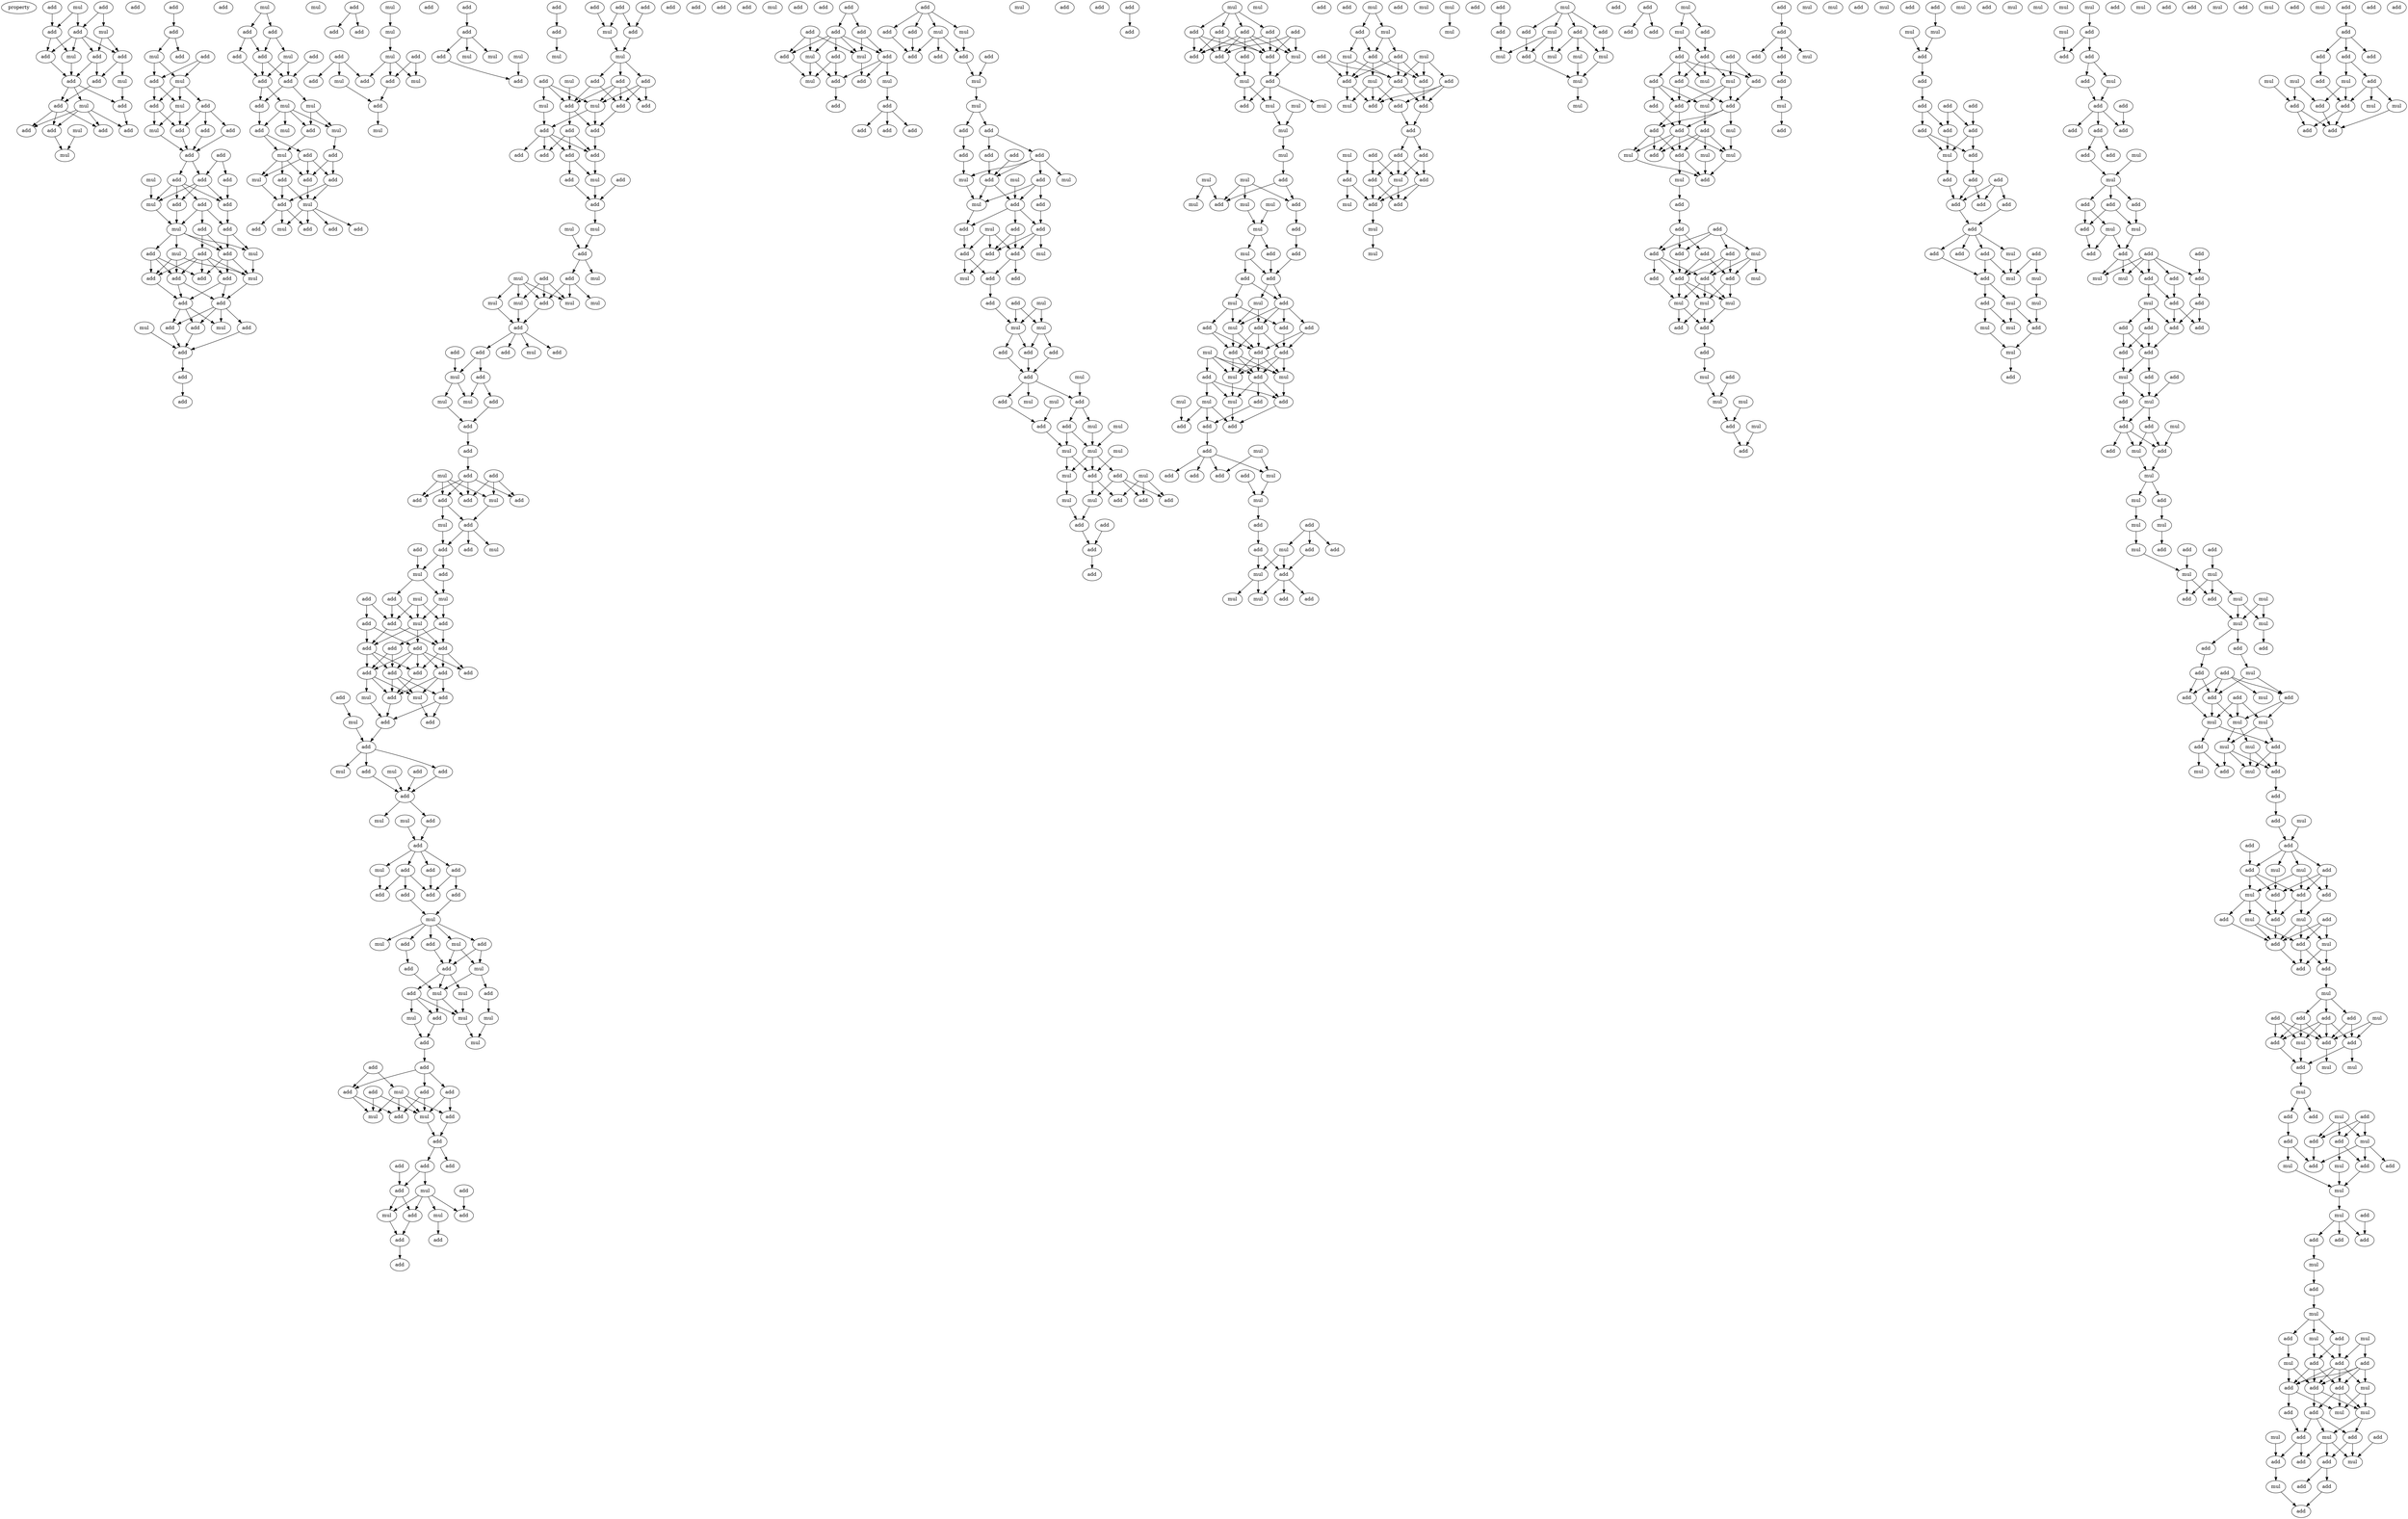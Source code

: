 digraph {
    node [fontcolor=black]
    property [mul=2,lf=1.2]
    0 [ label = mul ];
    1 [ label = add ];
    2 [ label = add ];
    3 [ label = add ];
    4 [ label = add ];
    5 [ label = add ];
    6 [ label = mul ];
    7 [ label = add ];
    8 [ label = add ];
    9 [ label = mul ];
    10 [ label = add ];
    11 [ label = mul ];
    12 [ label = add ];
    13 [ label = add ];
    14 [ label = add ];
    15 [ label = mul ];
    16 [ label = add ];
    17 [ label = add ];
    18 [ label = mul ];
    19 [ label = add ];
    20 [ label = add ];
    21 [ label = add ];
    22 [ label = mul ];
    23 [ label = add ];
    24 [ label = add ];
    25 [ label = add ];
    26 [ label = mul ];
    27 [ label = add ];
    28 [ label = add ];
    29 [ label = mul ];
    30 [ label = mul ];
    31 [ label = add ];
    32 [ label = add ];
    33 [ label = add ];
    34 [ label = mul ];
    35 [ label = add ];
    36 [ label = add ];
    37 [ label = add ];
    38 [ label = add ];
    39 [ label = add ];
    40 [ label = mul ];
    41 [ label = add ];
    42 [ label = add ];
    43 [ label = add ];
    44 [ label = add ];
    45 [ label = mul ];
    46 [ label = add ];
    47 [ label = add ];
    48 [ label = add ];
    49 [ label = add ];
    50 [ label = mul ];
    51 [ label = add ];
    52 [ label = add ];
    53 [ label = mul ];
    54 [ label = add ];
    55 [ label = mul ];
    56 [ label = add ];
    57 [ label = add ];
    58 [ label = add ];
    59 [ label = mul ];
    60 [ label = add ];
    61 [ label = add ];
    62 [ label = add ];
    63 [ label = mul ];
    64 [ label = add ];
    65 [ label = add ];
    66 [ label = add ];
    67 [ label = mul ];
    68 [ label = add ];
    69 [ label = mul ];
    70 [ label = add ];
    71 [ label = add ];
    72 [ label = add ];
    73 [ label = add ];
    74 [ label = add ];
    75 [ label = add ];
    76 [ label = mul ];
    77 [ label = add ];
    78 [ label = add ];
    79 [ label = add ];
    80 [ label = mul ];
    81 [ label = add ];
    82 [ label = mul ];
    83 [ label = add ];
    84 [ label = add ];
    85 [ label = mul ];
    86 [ label = mul ];
    87 [ label = add ];
    88 [ label = add ];
    89 [ label = mul ];
    90 [ label = add ];
    91 [ label = add ];
    92 [ label = mul ];
    93 [ label = add ];
    94 [ label = add ];
    95 [ label = mul ];
    96 [ label = add ];
    97 [ label = add ];
    98 [ label = add ];
    99 [ label = add ];
    100 [ label = mul ];
    101 [ label = mul ];
    102 [ label = add ];
    103 [ label = add ];
    104 [ label = mul ];
    105 [ label = add ];
    106 [ label = mul ];
    107 [ label = mul ];
    108 [ label = add ];
    109 [ label = add ];
    110 [ label = add ];
    111 [ label = add ];
    112 [ label = mul ];
    113 [ label = add ];
    114 [ label = mul ];
    115 [ label = add ];
    116 [ label = mul ];
    117 [ label = add ];
    118 [ label = add ];
    119 [ label = add ];
    120 [ label = add ];
    121 [ label = mul ];
    122 [ label = mul ];
    123 [ label = mul ];
    124 [ label = add ];
    125 [ label = add ];
    126 [ label = add ];
    127 [ label = add ];
    128 [ label = add ];
    129 [ label = add ];
    130 [ label = mul ];
    131 [ label = mul ];
    132 [ label = add ];
    133 [ label = mul ];
    134 [ label = mul ];
    135 [ label = add ];
    136 [ label = add ];
    137 [ label = add ];
    138 [ label = add ];
    139 [ label = mul ];
    140 [ label = add ];
    141 [ label = mul ];
    142 [ label = add ];
    143 [ label = add ];
    144 [ label = add ];
    145 [ label = add ];
    146 [ label = add ];
    147 [ label = add ];
    148 [ label = add ];
    149 [ label = add ];
    150 [ label = add ];
    151 [ label = mul ];
    152 [ label = add ];
    153 [ label = add ];
    154 [ label = add ];
    155 [ label = mul ];
    156 [ label = mul ];
    157 [ label = add ];
    158 [ label = add ];
    159 [ label = add ];
    160 [ label = mul ];
    161 [ label = add ];
    162 [ label = mul ];
    163 [ label = add ];
    164 [ label = mul ];
    165 [ label = mul ];
    166 [ label = mul ];
    167 [ label = mul ];
    168 [ label = add ];
    169 [ label = add ];
    170 [ label = mul ];
    171 [ label = add ];
    172 [ label = add ];
    173 [ label = add ];
    174 [ label = mul ];
    175 [ label = add ];
    176 [ label = mul ];
    177 [ label = add ];
    178 [ label = add ];
    179 [ label = mul ];
    180 [ label = add ];
    181 [ label = add ];
    182 [ label = add ];
    183 [ label = add ];
    184 [ label = mul ];
    185 [ label = add ];
    186 [ label = add ];
    187 [ label = add ];
    188 [ label = add ];
    189 [ label = add ];
    190 [ label = mul ];
    191 [ label = mul ];
    192 [ label = add ];
    193 [ label = add ];
    194 [ label = add ];
    195 [ label = mul ];
    196 [ label = add ];
    197 [ label = mul ];
    198 [ label = add ];
    199 [ label = add ];
    200 [ label = mul ];
    201 [ label = mul ];
    202 [ label = add ];
    203 [ label = add ];
    204 [ label = add ];
    205 [ label = add ];
    206 [ label = mul ];
    207 [ label = add ];
    208 [ label = add ];
    209 [ label = add ];
    210 [ label = add ];
    211 [ label = add ];
    212 [ label = add ];
    213 [ label = add ];
    214 [ label = add ];
    215 [ label = add ];
    216 [ label = add ];
    217 [ label = mul ];
    218 [ label = add ];
    219 [ label = mul ];
    220 [ label = add ];
    221 [ label = add ];
    222 [ label = mul ];
    223 [ label = add ];
    224 [ label = add ];
    225 [ label = mul ];
    226 [ label = add ];
    227 [ label = add ];
    228 [ label = mul ];
    229 [ label = add ];
    230 [ label = add ];
    231 [ label = mul ];
    232 [ label = mul ];
    233 [ label = add ];
    234 [ label = add ];
    235 [ label = add ];
    236 [ label = mul ];
    237 [ label = add ];
    238 [ label = add ];
    239 [ label = add ];
    240 [ label = add ];
    241 [ label = add ];
    242 [ label = add ];
    243 [ label = add ];
    244 [ label = mul ];
    245 [ label = mul ];
    246 [ label = add ];
    247 [ label = add ];
    248 [ label = add ];
    249 [ label = mul ];
    250 [ label = mul ];
    251 [ label = add ];
    252 [ label = add ];
    253 [ label = add ];
    254 [ label = mul ];
    255 [ label = add ];
    256 [ label = mul ];
    257 [ label = mul ];
    258 [ label = add ];
    259 [ label = mul ];
    260 [ label = mul ];
    261 [ label = add ];
    262 [ label = mul ];
    263 [ label = add ];
    264 [ label = add ];
    265 [ label = mul ];
    266 [ label = add ];
    267 [ label = add ];
    268 [ label = add ];
    269 [ label = add ];
    270 [ label = add ];
    271 [ label = mul ];
    272 [ label = add ];
    273 [ label = mul ];
    274 [ label = add ];
    275 [ label = mul ];
    276 [ label = add ];
    277 [ label = add ];
    278 [ label = add ];
    279 [ label = add ];
    280 [ label = add ];
    281 [ label = mul ];
    282 [ label = add ];
    283 [ label = mul ];
    284 [ label = add ];
    285 [ label = add ];
    286 [ label = mul ];
    287 [ label = add ];
    288 [ label = add ];
    289 [ label = add ];
    290 [ label = add ];
    291 [ label = add ];
    292 [ label = add ];
    293 [ label = add ];
    294 [ label = add ];
    295 [ label = add ];
    296 [ label = mul ];
    297 [ label = add ];
    298 [ label = mul ];
    299 [ label = add ];
    300 [ label = mul ];
    301 [ label = mul ];
    302 [ label = add ];
    303 [ label = add ];
    304 [ label = add ];
    305 [ label = add ];
    306 [ label = add ];
    307 [ label = add ];
    308 [ label = add ];
    309 [ label = add ];
    310 [ label = add ];
    311 [ label = mul ];
    312 [ label = mul ];
    313 [ label = mul ];
    314 [ label = add ];
    315 [ label = add ];
    316 [ label = add ];
    317 [ label = add ];
    318 [ label = add ];
    319 [ label = mul ];
    320 [ label = mul ];
    321 [ label = add ];
    322 [ label = add ];
    323 [ label = add ];
    324 [ label = add ];
    325 [ label = add ];
    326 [ label = add ];
    327 [ label = add ];
    328 [ label = add ];
    329 [ label = mul ];
    330 [ label = mul ];
    331 [ label = mul ];
    332 [ label = add ];
    333 [ label = add ];
    334 [ label = add ];
    335 [ label = mul ];
    336 [ label = add ];
    337 [ label = mul ];
    338 [ label = add ];
    339 [ label = add ];
    340 [ label = mul ];
    341 [ label = add ];
    342 [ label = add ];
    343 [ label = add ];
    344 [ label = add ];
    345 [ label = add ];
    346 [ label = mul ];
    347 [ label = add ];
    348 [ label = add ];
    349 [ label = mul ];
    350 [ label = mul ];
    351 [ label = mul ];
    352 [ label = add ];
    353 [ label = add ];
    354 [ label = add ];
    355 [ label = mul ];
    356 [ label = add ];
    357 [ label = add ];
    358 [ label = add ];
    359 [ label = mul ];
    360 [ label = mul ];
    361 [ label = add ];
    362 [ label = add ];
    363 [ label = mul ];
    364 [ label = mul ];
    365 [ label = mul ];
    366 [ label = mul ];
    367 [ label = mul ];
    368 [ label = add ];
    369 [ label = mul ];
    370 [ label = mul ];
    371 [ label = add ];
    372 [ label = mul ];
    373 [ label = add ];
    374 [ label = add ];
    375 [ label = add ];
    376 [ label = mul ];
    377 [ label = add ];
    378 [ label = add ];
    379 [ label = add ];
    380 [ label = add ];
    381 [ label = add ];
    382 [ label = add ];
    383 [ label = add ];
    384 [ label = mul ];
    385 [ label = add ];
    386 [ label = add ];
    387 [ label = add ];
    388 [ label = add ];
    389 [ label = add ];
    390 [ label = add ];
    391 [ label = add ];
    392 [ label = mul ];
    393 [ label = add ];
    394 [ label = add ];
    395 [ label = mul ];
    396 [ label = add ];
    397 [ label = mul ];
    398 [ label = add ];
    399 [ label = mul ];
    400 [ label = mul ];
    401 [ label = mul ];
    402 [ label = mul ];
    403 [ label = mul ];
    404 [ label = mul ];
    405 [ label = mul ];
    406 [ label = add ];
    407 [ label = mul ];
    408 [ label = add ];
    409 [ label = mul ];
    410 [ label = mul ];
    411 [ label = add ];
    412 [ label = mul ];
    413 [ label = add ];
    414 [ label = mul ];
    415 [ label = add ];
    416 [ label = add ];
    417 [ label = add ];
    418 [ label = add ];
    419 [ label = mul ];
    420 [ label = mul ];
    421 [ label = add ];
    422 [ label = add ];
    423 [ label = add ];
    424 [ label = add ];
    425 [ label = add ];
    426 [ label = mul ];
    427 [ label = add ];
    428 [ label = add ];
    429 [ label = mul ];
    430 [ label = add ];
    431 [ label = mul ];
    432 [ label = add ];
    433 [ label = mul ];
    434 [ label = add ];
    435 [ label = mul ];
    436 [ label = mul ];
    437 [ label = mul ];
    438 [ label = add ];
    439 [ label = add ];
    440 [ label = add ];
    441 [ label = add ];
    442 [ label = add ];
    443 [ label = add ];
    444 [ label = add ];
    445 [ label = mul ];
    446 [ label = add ];
    447 [ label = add ];
    448 [ label = add ];
    449 [ label = add ];
    450 [ label = mul ];
    451 [ label = mul ];
    452 [ label = add ];
    453 [ label = add ];
    454 [ label = add ];
    455 [ label = add ];
    456 [ label = add ];
    457 [ label = mul ];
    458 [ label = mul ];
    459 [ label = add ];
    460 [ label = add ];
    461 [ label = mul ];
    462 [ label = add ];
    463 [ label = add ];
    464 [ label = mul ];
    465 [ label = mul ];
    466 [ label = mul ];
    467 [ label = add ];
    468 [ label = add ];
    469 [ label = mul ];
    470 [ label = mul ];
    471 [ label = add ];
    472 [ label = add ];
    473 [ label = mul ];
    474 [ label = add ];
    475 [ label = add ];
    476 [ label = add ];
    477 [ label = add ];
    478 [ label = add ];
    479 [ label = add ];
    480 [ label = mul ];
    481 [ label = add ];
    482 [ label = add ];
    483 [ label = add ];
    484 [ label = add ];
    485 [ label = mul ];
    486 [ label = add ];
    487 [ label = add ];
    488 [ label = add ];
    489 [ label = add ];
    490 [ label = add ];
    491 [ label = mul ];
    492 [ label = mul ];
    493 [ label = add ];
    494 [ label = mul ];
    495 [ label = add ];
    496 [ label = mul ];
    497 [ label = mul ];
    498 [ label = mul ];
    499 [ label = add ];
    500 [ label = mul ];
    501 [ label = add ];
    502 [ label = mul ];
    503 [ label = add ];
    504 [ label = mul ];
    505 [ label = add ];
    506 [ label = add ];
    507 [ label = add ];
    508 [ label = mul ];
    509 [ label = add ];
    510 [ label = mul ];
    511 [ label = mul ];
    512 [ label = mul ];
    513 [ label = mul ];
    514 [ label = mul ];
    515 [ label = add ];
    516 [ label = add ];
    517 [ label = add ];
    518 [ label = mul ];
    519 [ label = add ];
    520 [ label = mul ];
    521 [ label = add ];
    522 [ label = add ];
    523 [ label = add ];
    524 [ label = add ];
    525 [ label = add ];
    526 [ label = add ];
    527 [ label = mul ];
    528 [ label = mul ];
    529 [ label = add ];
    530 [ label = add ];
    531 [ label = add ];
    532 [ label = add ];
    533 [ label = mul ];
    534 [ label = mul ];
    535 [ label = add ];
    536 [ label = add ];
    537 [ label = add ];
    538 [ label = add ];
    539 [ label = mul ];
    540 [ label = mul ];
    541 [ label = add ];
    542 [ label = mul ];
    543 [ label = add ];
    544 [ label = mul ];
    545 [ label = add ];
    546 [ label = add ];
    547 [ label = add ];
    548 [ label = mul ];
    549 [ label = add ];
    550 [ label = add ];
    551 [ label = add ];
    552 [ label = add ];
    553 [ label = add ];
    554 [ label = mul ];
    555 [ label = add ];
    556 [ label = add ];
    557 [ label = add ];
    558 [ label = mul ];
    559 [ label = mul ];
    560 [ label = mul ];
    561 [ label = add ];
    562 [ label = add ];
    563 [ label = add ];
    564 [ label = add ];
    565 [ label = mul ];
    566 [ label = mul ];
    567 [ label = mul ];
    568 [ label = add ];
    569 [ label = mul ];
    570 [ label = add ];
    571 [ label = add ];
    572 [ label = add ];
    573 [ label = add ];
    574 [ label = add ];
    575 [ label = mul ];
    576 [ label = mul ];
    577 [ label = add ];
    578 [ label = mul ];
    579 [ label = add ];
    580 [ label = mul ];
    581 [ label = add ];
    582 [ label = mul ];
    583 [ label = add ];
    584 [ label = add ];
    585 [ label = mul ];
    586 [ label = mul ];
    587 [ label = mul ];
    588 [ label = add ];
    589 [ label = add ];
    590 [ label = add ];
    591 [ label = add ];
    592 [ label = add ];
    593 [ label = add ];
    594 [ label = add ];
    595 [ label = add ];
    596 [ label = add ];
    597 [ label = mul ];
    598 [ label = mul ];
    599 [ label = add ];
    600 [ label = add ];
    601 [ label = add ];
    602 [ label = add ];
    603 [ label = mul ];
    604 [ label = add ];
    605 [ label = add ];
    606 [ label = add ];
    607 [ label = add ];
    608 [ label = add ];
    609 [ label = add ];
    610 [ label = add ];
    611 [ label = add ];
    612 [ label = mul ];
    613 [ label = mul ];
    614 [ label = mul ];
    615 [ label = add ];
    616 [ label = mul ];
    617 [ label = mul ];
    618 [ label = add ];
    619 [ label = mul ];
    620 [ label = mul ];
    621 [ label = add ];
    622 [ label = mul ];
    623 [ label = mul ];
    624 [ label = mul ];
    625 [ label = add ];
    626 [ label = mul ];
    627 [ label = add ];
    628 [ label = add ];
    629 [ label = add ];
    630 [ label = add ];
    631 [ label = add ];
    632 [ label = mul ];
    633 [ label = add ];
    634 [ label = add ];
    635 [ label = add ];
    636 [ label = add ];
    637 [ label = add ];
    638 [ label = mul ];
    639 [ label = add ];
    640 [ label = add ];
    641 [ label = mul ];
    642 [ label = add ];
    643 [ label = add ];
    644 [ label = add ];
    645 [ label = mul ];
    646 [ label = mul ];
    647 [ label = add ];
    648 [ label = add ];
    649 [ label = add ];
    650 [ label = add ];
    651 [ label = add ];
    652 [ label = add ];
    653 [ label = mul ];
    654 [ label = add ];
    655 [ label = add ];
    656 [ label = mul ];
    657 [ label = add ];
    658 [ label = add ];
    659 [ label = mul ];
    660 [ label = add ];
    661 [ label = add ];
    662 [ label = add ];
    663 [ label = add ];
    664 [ label = add ];
    665 [ label = add ];
    666 [ label = add ];
    667 [ label = add ];
    668 [ label = mul ];
    669 [ label = add ];
    670 [ label = mul ];
    671 [ label = mul ];
    672 [ label = add ];
    673 [ label = add ];
    674 [ label = add ];
    675 [ label = mul ];
    676 [ label = add ];
    677 [ label = mul ];
    678 [ label = mul ];
    679 [ label = add ];
    680 [ label = add ];
    681 [ label = mul ];
    682 [ label = mul ];
    683 [ label = add ];
    684 [ label = add ];
    685 [ label = mul ];
    686 [ label = mul ];
    687 [ label = add ];
    688 [ label = add ];
    689 [ label = mul ];
    690 [ label = add ];
    691 [ label = mul ];
    692 [ label = mul ];
    693 [ label = mul ];
    694 [ label = add ];
    695 [ label = mul ];
    696 [ label = add ];
    697 [ label = mul ];
    698 [ label = mul ];
    699 [ label = add ];
    700 [ label = add ];
    701 [ label = add ];
    702 [ label = add ];
    703 [ label = add ];
    704 [ label = mul ];
    705 [ label = add ];
    706 [ label = add ];
    707 [ label = add ];
    708 [ label = add ];
    709 [ label = mul ];
    710 [ label = mul ];
    711 [ label = mul ];
    712 [ label = mul ];
    713 [ label = add ];
    714 [ label = mul ];
    715 [ label = add ];
    716 [ label = mul ];
    717 [ label = add ];
    718 [ label = add ];
    719 [ label = mul ];
    720 [ label = mul ];
    721 [ label = add ];
    722 [ label = mul ];
    723 [ label = add ];
    724 [ label = add ];
    725 [ label = add ];
    726 [ label = mul ];
    727 [ label = add ];
    728 [ label = mul ];
    729 [ label = add ];
    730 [ label = add ];
    731 [ label = add ];
    732 [ label = mul ];
    733 [ label = add ];
    734 [ label = mul ];
    735 [ label = add ];
    736 [ label = add ];
    737 [ label = mul ];
    738 [ label = add ];
    739 [ label = add ];
    740 [ label = mul ];
    741 [ label = add ];
    742 [ label = add ];
    743 [ label = add ];
    744 [ label = mul ];
    745 [ label = mul ];
    746 [ label = add ];
    747 [ label = add ];
    748 [ label = add ];
    749 [ label = add ];
    750 [ label = mul ];
    751 [ label = add ];
    752 [ label = add ];
    753 [ label = add ];
    754 [ label = mul ];
    755 [ label = mul ];
    756 [ label = add ];
    757 [ label = mul ];
    758 [ label = add ];
    759 [ label = add ];
    760 [ label = add ];
    761 [ label = mul ];
    762 [ label = add ];
    763 [ label = add ];
    764 [ label = add ];
    765 [ label = mul ];
    766 [ label = mul ];
    767 [ label = add ];
    768 [ label = add ];
    769 [ label = add ];
    770 [ label = mul ];
    771 [ label = mul ];
    772 [ label = add ];
    773 [ label = mul ];
    774 [ label = add ];
    775 [ label = add ];
    776 [ label = add ];
    777 [ label = mul ];
    778 [ label = mul ];
    779 [ label = add ];
    780 [ label = add ];
    781 [ label = mul ];
    782 [ label = mul ];
    783 [ label = add ];
    784 [ label = add ];
    785 [ label = mul ];
    786 [ label = mul ];
    787 [ label = add ];
    788 [ label = add ];
    789 [ label = add ];
    790 [ label = add ];
    791 [ label = add ];
    792 [ label = add ];
    793 [ label = mul ];
    794 [ label = add ];
    795 [ label = add ];
    796 [ label = mul ];
    797 [ label = mul ];
    798 [ label = add ];
    799 [ label = mul ];
    800 [ label = add ];
    801 [ label = add ];
    802 [ label = mul ];
    803 [ label = mul ];
    804 [ label = add ];
    805 [ label = add ];
    806 [ label = add ];
    807 [ label = add ];
    808 [ label = add ];
    809 [ label = mul ];
    810 [ label = add ];
    811 [ label = mul ];
    812 [ label = add ];
    813 [ label = add ];
    814 [ label = add ];
    815 [ label = add ];
    816 [ label = add ];
    817 [ label = add ];
    818 [ label = mul ];
    819 [ label = mul ];
    820 [ label = add ];
    821 [ label = mul ];
    822 [ label = add ];
    823 [ label = add ];
    824 [ label = mul ];
    825 [ label = add ];
    826 [ label = mul ];
    827 [ label = add ];
    828 [ label = add ];
    829 [ label = add ];
    830 [ label = add ];
    0 -> 4 [ name = 0 ];
    0 -> 5 [ name = 1 ];
    1 -> 5 [ name = 2 ];
    1 -> 6 [ name = 3 ];
    3 -> 4 [ name = 4 ];
    4 -> 7 [ name = 5 ];
    4 -> 9 [ name = 6 ];
    5 -> 7 [ name = 7 ];
    5 -> 8 [ name = 8 ];
    5 -> 9 [ name = 9 ];
    5 -> 10 [ name = 10 ];
    6 -> 8 [ name = 11 ];
    6 -> 10 [ name = 12 ];
    7 -> 12 [ name = 13 ];
    8 -> 11 [ name = 14 ];
    8 -> 13 [ name = 15 ];
    9 -> 12 [ name = 16 ];
    10 -> 12 [ name = 17 ];
    10 -> 13 [ name = 18 ];
    11 -> 16 [ name = 19 ];
    12 -> 14 [ name = 20 ];
    12 -> 15 [ name = 21 ];
    12 -> 16 [ name = 22 ];
    13 -> 14 [ name = 23 ];
    14 -> 19 [ name = 24 ];
    14 -> 20 [ name = 25 ];
    14 -> 21 [ name = 26 ];
    15 -> 17 [ name = 27 ];
    15 -> 19 [ name = 28 ];
    15 -> 20 [ name = 29 ];
    15 -> 21 [ name = 30 ];
    16 -> 17 [ name = 31 ];
    18 -> 22 [ name = 32 ];
    20 -> 22 [ name = 33 ];
    23 -> 24 [ name = 34 ];
    24 -> 25 [ name = 35 ];
    24 -> 26 [ name = 36 ];
    26 -> 28 [ name = 37 ];
    26 -> 29 [ name = 38 ];
    27 -> 28 [ name = 39 ];
    27 -> 29 [ name = 40 ];
    28 -> 30 [ name = 41 ];
    28 -> 31 [ name = 42 ];
    29 -> 30 [ name = 43 ];
    29 -> 31 [ name = 44 ];
    29 -> 33 [ name = 45 ];
    30 -> 34 [ name = 46 ];
    30 -> 37 [ name = 47 ];
    31 -> 34 [ name = 48 ];
    31 -> 37 [ name = 49 ];
    33 -> 35 [ name = 50 ];
    33 -> 36 [ name = 51 ];
    33 -> 37 [ name = 52 ];
    34 -> 38 [ name = 53 ];
    35 -> 38 [ name = 54 ];
    36 -> 38 [ name = 55 ];
    37 -> 38 [ name = 56 ];
    38 -> 42 [ name = 57 ];
    38 -> 43 [ name = 58 ];
    39 -> 41 [ name = 59 ];
    39 -> 43 [ name = 60 ];
    40 -> 45 [ name = 61 ];
    41 -> 47 [ name = 62 ];
    42 -> 44 [ name = 63 ];
    42 -> 45 [ name = 64 ];
    42 -> 46 [ name = 65 ];
    42 -> 47 [ name = 66 ];
    43 -> 45 [ name = 67 ];
    43 -> 46 [ name = 68 ];
    43 -> 47 [ name = 69 ];
    44 -> 48 [ name = 70 ];
    44 -> 49 [ name = 71 ];
    44 -> 50 [ name = 72 ];
    45 -> 50 [ name = 73 ];
    46 -> 50 [ name = 74 ];
    47 -> 49 [ name = 75 ];
    48 -> 52 [ name = 76 ];
    48 -> 54 [ name = 77 ];
    49 -> 54 [ name = 78 ];
    49 -> 55 [ name = 79 ];
    50 -> 51 [ name = 80 ];
    50 -> 53 [ name = 81 ];
    50 -> 54 [ name = 82 ];
    50 -> 55 [ name = 83 ];
    51 -> 56 [ name = 84 ];
    51 -> 57 [ name = 85 ];
    51 -> 60 [ name = 86 ];
    52 -> 56 [ name = 87 ];
    52 -> 57 [ name = 88 ];
    52 -> 58 [ name = 89 ];
    52 -> 59 [ name = 90 ];
    52 -> 60 [ name = 91 ];
    53 -> 56 [ name = 92 ];
    53 -> 57 [ name = 93 ];
    53 -> 59 [ name = 94 ];
    54 -> 58 [ name = 95 ];
    54 -> 59 [ name = 96 ];
    54 -> 60 [ name = 97 ];
    55 -> 59 [ name = 98 ];
    56 -> 62 [ name = 99 ];
    57 -> 61 [ name = 100 ];
    57 -> 62 [ name = 101 ];
    58 -> 61 [ name = 102 ];
    58 -> 62 [ name = 103 ];
    59 -> 61 [ name = 104 ];
    61 -> 64 [ name = 105 ];
    61 -> 65 [ name = 106 ];
    61 -> 66 [ name = 107 ];
    61 -> 67 [ name = 108 ];
    62 -> 64 [ name = 109 ];
    62 -> 66 [ name = 110 ];
    62 -> 67 [ name = 111 ];
    63 -> 68 [ name = 112 ];
    64 -> 68 [ name = 113 ];
    65 -> 68 [ name = 114 ];
    66 -> 68 [ name = 115 ];
    68 -> 70 [ name = 116 ];
    69 -> 71 [ name = 117 ];
    69 -> 73 [ name = 118 ];
    70 -> 72 [ name = 119 ];
    71 -> 74 [ name = 120 ];
    71 -> 75 [ name = 121 ];
    73 -> 74 [ name = 122 ];
    73 -> 76 [ name = 123 ];
    74 -> 78 [ name = 124 ];
    74 -> 79 [ name = 125 ];
    75 -> 78 [ name = 126 ];
    76 -> 78 [ name = 127 ];
    76 -> 79 [ name = 128 ];
    77 -> 79 [ name = 129 ];
    78 -> 81 [ name = 130 ];
    78 -> 82 [ name = 131 ];
    79 -> 80 [ name = 132 ];
    79 -> 81 [ name = 133 ];
    80 -> 84 [ name = 134 ];
    80 -> 85 [ name = 135 ];
    81 -> 83 [ name = 136 ];
    82 -> 83 [ name = 137 ];
    82 -> 84 [ name = 138 ];
    82 -> 85 [ name = 139 ];
    82 -> 86 [ name = 140 ];
    83 -> 87 [ name = 141 ];
    83 -> 89 [ name = 142 ];
    84 -> 89 [ name = 143 ];
    85 -> 88 [ name = 144 ];
    87 -> 91 [ name = 145 ];
    87 -> 92 [ name = 146 ];
    87 -> 93 [ name = 147 ];
    88 -> 91 [ name = 148 ];
    88 -> 93 [ name = 149 ];
    89 -> 90 [ name = 150 ];
    89 -> 91 [ name = 151 ];
    89 -> 92 [ name = 152 ];
    90 -> 94 [ name = 153 ];
    90 -> 95 [ name = 154 ];
    91 -> 95 [ name = 155 ];
    92 -> 94 [ name = 156 ];
    93 -> 94 [ name = 157 ];
    93 -> 95 [ name = 158 ];
    94 -> 98 [ name = 159 ];
    94 -> 99 [ name = 160 ];
    94 -> 100 [ name = 161 ];
    95 -> 96 [ name = 162 ];
    95 -> 97 [ name = 163 ];
    95 -> 99 [ name = 164 ];
    95 -> 100 [ name = 165 ];
    102 -> 103 [ name = 166 ];
    102 -> 105 [ name = 167 ];
    104 -> 106 [ name = 168 ];
    106 -> 107 [ name = 169 ];
    107 -> 110 [ name = 170 ];
    107 -> 111 [ name = 171 ];
    107 -> 114 [ name = 172 ];
    108 -> 111 [ name = 173 ];
    108 -> 112 [ name = 174 ];
    108 -> 113 [ name = 175 ];
    109 -> 110 [ name = 176 ];
    109 -> 114 [ name = 177 ];
    110 -> 115 [ name = 178 ];
    112 -> 115 [ name = 179 ];
    115 -> 116 [ name = 180 ];
    118 -> 119 [ name = 181 ];
    119 -> 120 [ name = 182 ];
    119 -> 122 [ name = 183 ];
    119 -> 123 [ name = 184 ];
    120 -> 124 [ name = 185 ];
    121 -> 124 [ name = 186 ];
    125 -> 128 [ name = 187 ];
    126 -> 131 [ name = 188 ];
    126 -> 132 [ name = 189 ];
    127 -> 132 [ name = 190 ];
    128 -> 130 [ name = 191 ];
    129 -> 131 [ name = 192 ];
    131 -> 133 [ name = 193 ];
    132 -> 133 [ name = 194 ];
    133 -> 135 [ name = 195 ];
    133 -> 136 [ name = 196 ];
    133 -> 138 [ name = 197 ];
    134 -> 143 [ name = 198 ];
    135 -> 140 [ name = 199 ];
    135 -> 143 [ name = 200 ];
    136 -> 139 [ name = 201 ];
    136 -> 140 [ name = 202 ];
    136 -> 142 [ name = 203 ];
    137 -> 139 [ name = 204 ];
    137 -> 141 [ name = 205 ];
    137 -> 143 [ name = 206 ];
    138 -> 139 [ name = 207 ];
    138 -> 140 [ name = 208 ];
    138 -> 142 [ name = 209 ];
    138 -> 143 [ name = 210 ];
    139 -> 145 [ name = 211 ];
    139 -> 146 [ name = 212 ];
    140 -> 145 [ name = 213 ];
    141 -> 146 [ name = 214 ];
    143 -> 144 [ name = 215 ];
    143 -> 145 [ name = 216 ];
    144 -> 147 [ name = 217 ];
    144 -> 148 [ name = 218 ];
    144 -> 150 [ name = 219 ];
    145 -> 150 [ name = 220 ];
    146 -> 147 [ name = 221 ];
    146 -> 148 [ name = 222 ];
    146 -> 149 [ name = 223 ];
    146 -> 150 [ name = 224 ];
    148 -> 151 [ name = 225 ];
    148 -> 152 [ name = 226 ];
    150 -> 151 [ name = 227 ];
    151 -> 154 [ name = 228 ];
    152 -> 154 [ name = 229 ];
    153 -> 154 [ name = 230 ];
    154 -> 156 [ name = 231 ];
    155 -> 158 [ name = 232 ];
    156 -> 158 [ name = 233 ];
    158 -> 161 [ name = 234 ];
    158 -> 162 [ name = 235 ];
    159 -> 163 [ name = 236 ];
    159 -> 164 [ name = 237 ];
    159 -> 167 [ name = 238 ];
    160 -> 163 [ name = 239 ];
    160 -> 164 [ name = 240 ];
    160 -> 165 [ name = 241 ];
    160 -> 167 [ name = 242 ];
    161 -> 163 [ name = 243 ];
    161 -> 164 [ name = 244 ];
    161 -> 166 [ name = 245 ];
    163 -> 168 [ name = 246 ];
    165 -> 168 [ name = 247 ];
    167 -> 168 [ name = 248 ];
    168 -> 169 [ name = 249 ];
    168 -> 170 [ name = 250 ];
    168 -> 172 [ name = 251 ];
    168 -> 173 [ name = 252 ];
    171 -> 174 [ name = 253 ];
    173 -> 174 [ name = 254 ];
    173 -> 175 [ name = 255 ];
    174 -> 176 [ name = 256 ];
    174 -> 179 [ name = 257 ];
    175 -> 178 [ name = 258 ];
    175 -> 179 [ name = 259 ];
    176 -> 181 [ name = 260 ];
    178 -> 181 [ name = 261 ];
    181 -> 182 [ name = 262 ];
    182 -> 183 [ name = 263 ];
    183 -> 186 [ name = 264 ];
    183 -> 187 [ name = 265 ];
    183 -> 188 [ name = 266 ];
    183 -> 189 [ name = 267 ];
    184 -> 186 [ name = 268 ];
    184 -> 187 [ name = 269 ];
    184 -> 189 [ name = 270 ];
    184 -> 190 [ name = 271 ];
    185 -> 188 [ name = 272 ];
    185 -> 189 [ name = 273 ];
    185 -> 190 [ name = 274 ];
    186 -> 191 [ name = 275 ];
    186 -> 192 [ name = 276 ];
    190 -> 192 [ name = 277 ];
    191 -> 194 [ name = 278 ];
    192 -> 193 [ name = 279 ];
    192 -> 194 [ name = 280 ];
    192 -> 195 [ name = 281 ];
    194 -> 197 [ name = 282 ];
    194 -> 198 [ name = 283 ];
    196 -> 197 [ name = 284 ];
    197 -> 199 [ name = 285 ];
    197 -> 201 [ name = 286 ];
    198 -> 201 [ name = 287 ];
    199 -> 204 [ name = 288 ];
    199 -> 206 [ name = 289 ];
    200 -> 203 [ name = 290 ];
    200 -> 204 [ name = 291 ];
    200 -> 206 [ name = 292 ];
    201 -> 203 [ name = 293 ];
    201 -> 206 [ name = 294 ];
    202 -> 204 [ name = 295 ];
    202 -> 205 [ name = 296 ];
    203 -> 209 [ name = 297 ];
    203 -> 210 [ name = 298 ];
    204 -> 208 [ name = 299 ];
    204 -> 210 [ name = 300 ];
    205 -> 207 [ name = 301 ];
    205 -> 208 [ name = 302 ];
    206 -> 207 [ name = 303 ];
    206 -> 208 [ name = 304 ];
    206 -> 210 [ name = 305 ];
    207 -> 211 [ name = 306 ];
    207 -> 212 [ name = 307 ];
    207 -> 213 [ name = 308 ];
    207 -> 214 [ name = 309 ];
    207 -> 215 [ name = 310 ];
    208 -> 211 [ name = 311 ];
    208 -> 213 [ name = 312 ];
    208 -> 214 [ name = 313 ];
    209 -> 211 [ name = 314 ];
    209 -> 213 [ name = 315 ];
    210 -> 212 [ name = 316 ];
    210 -> 214 [ name = 317 ];
    210 -> 215 [ name = 318 ];
    211 -> 217 [ name = 319 ];
    211 -> 219 [ name = 320 ];
    211 -> 220 [ name = 321 ];
    212 -> 218 [ name = 322 ];
    212 -> 219 [ name = 323 ];
    212 -> 220 [ name = 324 ];
    213 -> 218 [ name = 325 ];
    213 -> 219 [ name = 326 ];
    213 -> 220 [ name = 327 ];
    214 -> 220 [ name = 328 ];
    216 -> 222 [ name = 329 ];
    217 -> 223 [ name = 330 ];
    218 -> 221 [ name = 331 ];
    218 -> 223 [ name = 332 ];
    219 -> 221 [ name = 333 ];
    220 -> 223 [ name = 334 ];
    222 -> 224 [ name = 335 ];
    223 -> 224 [ name = 336 ];
    224 -> 226 [ name = 337 ];
    224 -> 228 [ name = 338 ];
    224 -> 229 [ name = 339 ];
    225 -> 230 [ name = 340 ];
    226 -> 230 [ name = 341 ];
    227 -> 230 [ name = 342 ];
    229 -> 230 [ name = 343 ];
    230 -> 231 [ name = 344 ];
    230 -> 234 [ name = 345 ];
    232 -> 235 [ name = 346 ];
    234 -> 235 [ name = 347 ];
    235 -> 236 [ name = 348 ];
    235 -> 237 [ name = 349 ];
    235 -> 238 [ name = 350 ];
    235 -> 239 [ name = 351 ];
    236 -> 242 [ name = 352 ];
    237 -> 240 [ name = 353 ];
    237 -> 241 [ name = 354 ];
    238 -> 240 [ name = 355 ];
    239 -> 240 [ name = 356 ];
    239 -> 242 [ name = 357 ];
    239 -> 243 [ name = 358 ];
    241 -> 244 [ name = 359 ];
    243 -> 244 [ name = 360 ];
    244 -> 245 [ name = 361 ];
    244 -> 246 [ name = 362 ];
    244 -> 247 [ name = 363 ];
    244 -> 248 [ name = 364 ];
    244 -> 249 [ name = 365 ];
    246 -> 252 [ name = 366 ];
    247 -> 251 [ name = 367 ];
    248 -> 250 [ name = 368 ];
    248 -> 251 [ name = 369 ];
    249 -> 250 [ name = 370 ];
    249 -> 251 [ name = 371 ];
    250 -> 255 [ name = 372 ];
    250 -> 256 [ name = 373 ];
    251 -> 253 [ name = 374 ];
    251 -> 254 [ name = 375 ];
    251 -> 256 [ name = 376 ];
    252 -> 256 [ name = 377 ];
    253 -> 258 [ name = 378 ];
    253 -> 259 [ name = 379 ];
    253 -> 260 [ name = 380 ];
    254 -> 260 [ name = 381 ];
    255 -> 257 [ name = 382 ];
    256 -> 258 [ name = 383 ];
    256 -> 260 [ name = 384 ];
    257 -> 262 [ name = 385 ];
    258 -> 261 [ name = 386 ];
    259 -> 261 [ name = 387 ];
    260 -> 262 [ name = 388 ];
    261 -> 264 [ name = 389 ];
    263 -> 265 [ name = 390 ];
    263 -> 266 [ name = 391 ];
    264 -> 266 [ name = 392 ];
    264 -> 267 [ name = 393 ];
    264 -> 268 [ name = 394 ];
    265 -> 270 [ name = 395 ];
    265 -> 271 [ name = 396 ];
    265 -> 272 [ name = 397 ];
    265 -> 273 [ name = 398 ];
    266 -> 271 [ name = 399 ];
    266 -> 272 [ name = 400 ];
    267 -> 270 [ name = 401 ];
    267 -> 273 [ name = 402 ];
    268 -> 272 [ name = 403 ];
    268 -> 273 [ name = 404 ];
    269 -> 271 [ name = 405 ];
    269 -> 273 [ name = 406 ];
    270 -> 274 [ name = 407 ];
    273 -> 274 [ name = 408 ];
    274 -> 278 [ name = 409 ];
    274 -> 279 [ name = 410 ];
    276 -> 282 [ name = 411 ];
    279 -> 281 [ name = 412 ];
    279 -> 282 [ name = 413 ];
    280 -> 284 [ name = 414 ];
    281 -> 283 [ name = 415 ];
    281 -> 284 [ name = 416 ];
    281 -> 285 [ name = 417 ];
    281 -> 286 [ name = 418 ];
    282 -> 283 [ name = 419 ];
    282 -> 285 [ name = 420 ];
    283 -> 287 [ name = 421 ];
    285 -> 287 [ name = 422 ];
    286 -> 288 [ name = 423 ];
    287 -> 290 [ name = 424 ];
    291 -> 293 [ name = 425 ];
    291 -> 294 [ name = 426 ];
    292 -> 295 [ name = 427 ];
    292 -> 296 [ name = 428 ];
    292 -> 298 [ name = 429 ];
    293 -> 296 [ name = 430 ];
    293 -> 297 [ name = 431 ];
    294 -> 295 [ name = 432 ];
    294 -> 296 [ name = 433 ];
    294 -> 297 [ name = 434 ];
    294 -> 298 [ name = 435 ];
    294 -> 299 [ name = 436 ];
    295 -> 300 [ name = 437 ];
    296 -> 303 [ name = 438 ];
    297 -> 301 [ name = 439 ];
    297 -> 302 [ name = 440 ];
    297 -> 303 [ name = 441 ];
    298 -> 300 [ name = 442 ];
    298 -> 302 [ name = 443 ];
    299 -> 300 [ name = 444 ];
    299 -> 302 [ name = 445 ];
    301 -> 304 [ name = 446 ];
    302 -> 305 [ name = 447 ];
    304 -> 306 [ name = 448 ];
    304 -> 307 [ name = 449 ];
    304 -> 308 [ name = 450 ];
    309 -> 310 [ name = 451 ];
    309 -> 312 [ name = 452 ];
    309 -> 313 [ name = 453 ];
    309 -> 314 [ name = 454 ];
    310 -> 317 [ name = 455 ];
    312 -> 315 [ name = 456 ];
    313 -> 315 [ name = 457 ];
    313 -> 317 [ name = 458 ];
    313 -> 318 [ name = 459 ];
    314 -> 317 [ name = 460 ];
    315 -> 319 [ name = 461 ];
    316 -> 319 [ name = 462 ];
    319 -> 320 [ name = 463 ];
    320 -> 322 [ name = 464 ];
    320 -> 323 [ name = 465 ];
    322 -> 324 [ name = 466 ];
    323 -> 326 [ name = 467 ];
    323 -> 327 [ name = 468 ];
    324 -> 329 [ name = 469 ];
    325 -> 332 [ name = 470 ];
    326 -> 332 [ name = 471 ];
    327 -> 328 [ name = 472 ];
    327 -> 329 [ name = 473 ];
    327 -> 331 [ name = 474 ];
    327 -> 332 [ name = 475 ];
    328 -> 333 [ name = 476 ];
    328 -> 334 [ name = 477 ];
    328 -> 335 [ name = 478 ];
    329 -> 335 [ name = 479 ];
    330 -> 333 [ name = 480 ];
    332 -> 333 [ name = 481 ];
    332 -> 335 [ name = 482 ];
    333 -> 336 [ name = 483 ];
    333 -> 338 [ name = 484 ];
    333 -> 339 [ name = 485 ];
    334 -> 339 [ name = 486 ];
    335 -> 336 [ name = 487 ];
    336 -> 341 [ name = 488 ];
    337 -> 341 [ name = 489 ];
    337 -> 342 [ name = 490 ];
    337 -> 343 [ name = 491 ];
    338 -> 342 [ name = 492 ];
    338 -> 343 [ name = 493 ];
    339 -> 340 [ name = 494 ];
    339 -> 342 [ name = 495 ];
    339 -> 343 [ name = 496 ];
    341 -> 344 [ name = 497 ];
    341 -> 346 [ name = 498 ];
    342 -> 344 [ name = 499 ];
    342 -> 345 [ name = 500 ];
    343 -> 346 [ name = 501 ];
    344 -> 347 [ name = 502 ];
    347 -> 351 [ name = 503 ];
    348 -> 350 [ name = 504 ];
    348 -> 351 [ name = 505 ];
    349 -> 350 [ name = 506 ];
    349 -> 351 [ name = 507 ];
    350 -> 353 [ name = 508 ];
    350 -> 354 [ name = 509 ];
    351 -> 352 [ name = 510 ];
    351 -> 353 [ name = 511 ];
    352 -> 356 [ name = 512 ];
    353 -> 356 [ name = 513 ];
    354 -> 356 [ name = 514 ];
    355 -> 358 [ name = 515 ];
    356 -> 357 [ name = 516 ];
    356 -> 358 [ name = 517 ];
    356 -> 359 [ name = 518 ];
    357 -> 361 [ name = 519 ];
    358 -> 362 [ name = 520 ];
    358 -> 364 [ name = 521 ];
    360 -> 361 [ name = 522 ];
    361 -> 365 [ name = 523 ];
    362 -> 365 [ name = 524 ];
    362 -> 366 [ name = 525 ];
    363 -> 366 [ name = 526 ];
    364 -> 366 [ name = 527 ];
    365 -> 369 [ name = 528 ];
    365 -> 371 [ name = 529 ];
    366 -> 368 [ name = 530 ];
    366 -> 369 [ name = 531 ];
    366 -> 371 [ name = 532 ];
    367 -> 371 [ name = 533 ];
    368 -> 373 [ name = 534 ];
    368 -> 374 [ name = 535 ];
    368 -> 376 [ name = 536 ];
    369 -> 372 [ name = 537 ];
    370 -> 373 [ name = 538 ];
    370 -> 374 [ name = 539 ];
    370 -> 375 [ name = 540 ];
    371 -> 375 [ name = 541 ];
    371 -> 376 [ name = 542 ];
    372 -> 377 [ name = 543 ];
    376 -> 377 [ name = 544 ];
    377 -> 379 [ name = 545 ];
    378 -> 379 [ name = 546 ];
    379 -> 380 [ name = 547 ];
    382 -> 383 [ name = 548 ];
    384 -> 385 [ name = 549 ];
    384 -> 387 [ name = 550 ];
    384 -> 388 [ name = 551 ];
    384 -> 389 [ name = 552 ];
    385 -> 390 [ name = 553 ];
    385 -> 391 [ name = 554 ];
    385 -> 392 [ name = 555 ];
    385 -> 393 [ name = 556 ];
    385 -> 394 [ name = 557 ];
    386 -> 391 [ name = 558 ];
    386 -> 392 [ name = 559 ];
    386 -> 394 [ name = 560 ];
    387 -> 390 [ name = 561 ];
    387 -> 391 [ name = 562 ];
    387 -> 392 [ name = 563 ];
    388 -> 390 [ name = 564 ];
    388 -> 391 [ name = 565 ];
    388 -> 394 [ name = 566 ];
    389 -> 390 [ name = 567 ];
    389 -> 391 [ name = 568 ];
    389 -> 394 [ name = 569 ];
    391 -> 396 [ name = 570 ];
    392 -> 396 [ name = 571 ];
    393 -> 395 [ name = 572 ];
    394 -> 395 [ name = 573 ];
    395 -> 398 [ name = 574 ];
    395 -> 400 [ name = 575 ];
    396 -> 397 [ name = 576 ];
    396 -> 398 [ name = 577 ];
    396 -> 400 [ name = 578 ];
    399 -> 401 [ name = 579 ];
    400 -> 401 [ name = 580 ];
    401 -> 403 [ name = 581 ];
    403 -> 406 [ name = 582 ];
    404 -> 408 [ name = 583 ];
    404 -> 409 [ name = 584 ];
    405 -> 407 [ name = 585 ];
    405 -> 408 [ name = 586 ];
    405 -> 411 [ name = 587 ];
    406 -> 408 [ name = 588 ];
    406 -> 411 [ name = 589 ];
    407 -> 412 [ name = 590 ];
    410 -> 412 [ name = 591 ];
    411 -> 413 [ name = 592 ];
    412 -> 414 [ name = 593 ];
    412 -> 415 [ name = 594 ];
    413 -> 416 [ name = 595 ];
    414 -> 417 [ name = 596 ];
    414 -> 418 [ name = 597 ];
    415 -> 418 [ name = 598 ];
    416 -> 418 [ name = 599 ];
    417 -> 419 [ name = 600 ];
    417 -> 421 [ name = 601 ];
    418 -> 420 [ name = 602 ];
    418 -> 421 [ name = 603 ];
    419 -> 422 [ name = 604 ];
    419 -> 424 [ name = 605 ];
    419 -> 426 [ name = 606 ];
    420 -> 425 [ name = 607 ];
    420 -> 426 [ name = 608 ];
    421 -> 422 [ name = 609 ];
    421 -> 423 [ name = 610 ];
    421 -> 425 [ name = 611 ];
    421 -> 426 [ name = 612 ];
    422 -> 427 [ name = 613 ];
    423 -> 427 [ name = 614 ];
    423 -> 430 [ name = 615 ];
    424 -> 428 [ name = 616 ];
    424 -> 430 [ name = 617 ];
    425 -> 427 [ name = 618 ];
    425 -> 428 [ name = 619 ];
    425 -> 430 [ name = 620 ];
    426 -> 428 [ name = 621 ];
    426 -> 430 [ name = 622 ];
    427 -> 431 [ name = 623 ];
    427 -> 432 [ name = 624 ];
    427 -> 433 [ name = 625 ];
    428 -> 431 [ name = 626 ];
    428 -> 432 [ name = 627 ];
    428 -> 433 [ name = 628 ];
    429 -> 431 [ name = 629 ];
    429 -> 432 [ name = 630 ];
    429 -> 433 [ name = 631 ];
    429 -> 434 [ name = 632 ];
    430 -> 431 [ name = 633 ];
    430 -> 432 [ name = 634 ];
    430 -> 433 [ name = 635 ];
    431 -> 438 [ name = 636 ];
    432 -> 437 [ name = 637 ];
    432 -> 438 [ name = 638 ];
    432 -> 439 [ name = 639 ];
    433 -> 437 [ name = 640 ];
    434 -> 435 [ name = 641 ];
    434 -> 437 [ name = 642 ];
    434 -> 438 [ name = 643 ];
    435 -> 441 [ name = 644 ];
    435 -> 442 [ name = 645 ];
    435 -> 443 [ name = 646 ];
    436 -> 442 [ name = 647 ];
    437 -> 441 [ name = 648 ];
    438 -> 441 [ name = 649 ];
    439 -> 443 [ name = 650 ];
    443 -> 444 [ name = 651 ];
    444 -> 446 [ name = 652 ];
    444 -> 448 [ name = 653 ];
    444 -> 449 [ name = 654 ];
    444 -> 450 [ name = 655 ];
    445 -> 448 [ name = 656 ];
    445 -> 450 [ name = 657 ];
    447 -> 451 [ name = 658 ];
    450 -> 451 [ name = 659 ];
    451 -> 453 [ name = 660 ];
    452 -> 455 [ name = 661 ];
    452 -> 456 [ name = 662 ];
    452 -> 457 [ name = 663 ];
    453 -> 454 [ name = 664 ];
    454 -> 458 [ name = 665 ];
    454 -> 459 [ name = 666 ];
    455 -> 459 [ name = 667 ];
    457 -> 458 [ name = 668 ];
    457 -> 459 [ name = 669 ];
    458 -> 461 [ name = 670 ];
    458 -> 464 [ name = 671 ];
    459 -> 460 [ name = 672 ];
    459 -> 461 [ name = 673 ];
    459 -> 463 [ name = 674 ];
    465 -> 466 [ name = 675 ];
    465 -> 467 [ name = 676 ];
    466 -> 468 [ name = 677 ];
    466 -> 471 [ name = 678 ];
    467 -> 469 [ name = 679 ];
    467 -> 471 [ name = 680 ];
    468 -> 475 [ name = 681 ];
    468 -> 476 [ name = 682 ];
    468 -> 477 [ name = 683 ];
    469 -> 475 [ name = 684 ];
    469 -> 476 [ name = 685 ];
    470 -> 474 [ name = 686 ];
    470 -> 476 [ name = 687 ];
    470 -> 477 [ name = 688 ];
    471 -> 473 [ name = 689 ];
    471 -> 475 [ name = 690 ];
    471 -> 477 [ name = 691 ];
    472 -> 475 [ name = 692 ];
    472 -> 476 [ name = 693 ];
    473 -> 480 [ name = 694 ];
    473 -> 481 [ name = 695 ];
    473 -> 482 [ name = 696 ];
    474 -> 479 [ name = 697 ];
    474 -> 481 [ name = 698 ];
    474 -> 482 [ name = 699 ];
    475 -> 480 [ name = 700 ];
    475 -> 481 [ name = 701 ];
    476 -> 479 [ name = 702 ];
    476 -> 481 [ name = 703 ];
    477 -> 479 [ name = 704 ];
    479 -> 483 [ name = 705 ];
    482 -> 483 [ name = 706 ];
    483 -> 484 [ name = 707 ];
    483 -> 487 [ name = 708 ];
    484 -> 489 [ name = 709 ];
    484 -> 491 [ name = 710 ];
    485 -> 488 [ name = 711 ];
    486 -> 490 [ name = 712 ];
    486 -> 491 [ name = 713 ];
    487 -> 489 [ name = 714 ];
    487 -> 490 [ name = 715 ];
    487 -> 491 [ name = 716 ];
    488 -> 492 [ name = 717 ];
    488 -> 493 [ name = 718 ];
    489 -> 493 [ name = 719 ];
    489 -> 495 [ name = 720 ];
    490 -> 493 [ name = 721 ];
    490 -> 495 [ name = 722 ];
    491 -> 493 [ name = 723 ];
    491 -> 495 [ name = 724 ];
    493 -> 496 [ name = 725 ];
    496 -> 498 [ name = 726 ];
    497 -> 500 [ name = 727 ];
    501 -> 505 [ name = 728 ];
    502 -> 503 [ name = 729 ];
    502 -> 504 [ name = 730 ];
    502 -> 506 [ name = 731 ];
    502 -> 507 [ name = 732 ];
    503 -> 509 [ name = 733 ];
    504 -> 508 [ name = 734 ];
    504 -> 509 [ name = 735 ];
    504 -> 512 [ name = 736 ];
    505 -> 508 [ name = 737 ];
    506 -> 511 [ name = 738 ];
    507 -> 510 [ name = 739 ];
    507 -> 511 [ name = 740 ];
    507 -> 512 [ name = 741 ];
    509 -> 513 [ name = 742 ];
    510 -> 513 [ name = 743 ];
    511 -> 513 [ name = 744 ];
    513 -> 514 [ name = 745 ];
    516 -> 517 [ name = 746 ];
    516 -> 519 [ name = 747 ];
    518 -> 520 [ name = 748 ];
    518 -> 521 [ name = 749 ];
    520 -> 522 [ name = 750 ];
    520 -> 524 [ name = 751 ];
    521 -> 522 [ name = 752 ];
    522 -> 526 [ name = 753 ];
    522 -> 527 [ name = 754 ];
    522 -> 528 [ name = 755 ];
    523 -> 527 [ name = 756 ];
    523 -> 529 [ name = 757 ];
    524 -> 525 [ name = 758 ];
    524 -> 526 [ name = 759 ];
    524 -> 528 [ name = 760 ];
    524 -> 529 [ name = 761 ];
    525 -> 530 [ name = 762 ];
    525 -> 531 [ name = 763 ];
    525 -> 533 [ name = 764 ];
    526 -> 530 [ name = 765 ];
    526 -> 532 [ name = 766 ];
    527 -> 530 [ name = 767 ];
    527 -> 532 [ name = 768 ];
    527 -> 533 [ name = 769 ];
    529 -> 532 [ name = 770 ];
    530 -> 535 [ name = 771 ];
    530 -> 536 [ name = 772 ];
    531 -> 536 [ name = 773 ];
    532 -> 534 [ name = 774 ];
    532 -> 535 [ name = 775 ];
    532 -> 536 [ name = 776 ];
    533 -> 537 [ name = 777 ];
    534 -> 540 [ name = 778 ];
    535 -> 538 [ name = 779 ];
    535 -> 541 [ name = 780 ];
    535 -> 542 [ name = 781 ];
    536 -> 538 [ name = 782 ];
    536 -> 540 [ name = 783 ];
    536 -> 541 [ name = 784 ];
    536 -> 542 [ name = 785 ];
    537 -> 538 [ name = 786 ];
    537 -> 539 [ name = 787 ];
    537 -> 540 [ name = 788 ];
    537 -> 541 [ name = 789 ];
    538 -> 543 [ name = 790 ];
    538 -> 544 [ name = 791 ];
    539 -> 543 [ name = 792 ];
    540 -> 543 [ name = 793 ];
    542 -> 543 [ name = 794 ];
    544 -> 545 [ name = 795 ];
    545 -> 546 [ name = 796 ];
    546 -> 550 [ name = 797 ];
    546 -> 551 [ name = 798 ];
    546 -> 552 [ name = 799 ];
    547 -> 548 [ name = 800 ];
    547 -> 549 [ name = 801 ];
    547 -> 551 [ name = 802 ];
    547 -> 552 [ name = 803 ];
    548 -> 554 [ name = 804 ];
    548 -> 556 [ name = 805 ];
    548 -> 557 [ name = 806 ];
    549 -> 553 [ name = 807 ];
    549 -> 556 [ name = 808 ];
    549 -> 557 [ name = 809 ];
    550 -> 553 [ name = 810 ];
    550 -> 557 [ name = 811 ];
    551 -> 553 [ name = 812 ];
    551 -> 555 [ name = 813 ];
    551 -> 556 [ name = 814 ];
    552 -> 553 [ name = 815 ];
    553 -> 558 [ name = 816 ];
    553 -> 559 [ name = 817 ];
    553 -> 560 [ name = 818 ];
    555 -> 559 [ name = 819 ];
    556 -> 558 [ name = 820 ];
    556 -> 559 [ name = 821 ];
    556 -> 560 [ name = 822 ];
    557 -> 558 [ name = 823 ];
    557 -> 560 [ name = 824 ];
    558 -> 562 [ name = 825 ];
    559 -> 561 [ name = 826 ];
    559 -> 562 [ name = 827 ];
    560 -> 561 [ name = 828 ];
    560 -> 562 [ name = 829 ];
    562 -> 563 [ name = 830 ];
    563 -> 565 [ name = 831 ];
    564 -> 567 [ name = 832 ];
    565 -> 567 [ name = 833 ];
    566 -> 568 [ name = 834 ];
    567 -> 568 [ name = 835 ];
    568 -> 571 [ name = 836 ];
    569 -> 571 [ name = 837 ];
    570 -> 572 [ name = 838 ];
    572 -> 573 [ name = 839 ];
    572 -> 574 [ name = 840 ];
    572 -> 575 [ name = 841 ];
    574 -> 577 [ name = 842 ];
    577 -> 582 [ name = 843 ];
    582 -> 583 [ name = 844 ];
    584 -> 586 [ name = 845 ];
    585 -> 589 [ name = 846 ];
    586 -> 589 [ name = 847 ];
    589 -> 590 [ name = 848 ];
    590 -> 591 [ name = 849 ];
    591 -> 594 [ name = 850 ];
    591 -> 596 [ name = 851 ];
    592 -> 595 [ name = 852 ];
    592 -> 596 [ name = 853 ];
    593 -> 595 [ name = 854 ];
    594 -> 598 [ name = 855 ];
    594 -> 599 [ name = 856 ];
    595 -> 598 [ name = 857 ];
    595 -> 599 [ name = 858 ];
    596 -> 598 [ name = 859 ];
    598 -> 600 [ name = 860 ];
    599 -> 602 [ name = 861 ];
    600 -> 606 [ name = 862 ];
    601 -> 604 [ name = 863 ];
    601 -> 605 [ name = 864 ];
    601 -> 606 [ name = 865 ];
    602 -> 604 [ name = 866 ];
    602 -> 606 [ name = 867 ];
    605 -> 607 [ name = 868 ];
    606 -> 607 [ name = 869 ];
    607 -> 608 [ name = 870 ];
    607 -> 609 [ name = 871 ];
    607 -> 610 [ name = 872 ];
    607 -> 612 [ name = 873 ];
    609 -> 615 [ name = 874 ];
    610 -> 613 [ name = 875 ];
    610 -> 615 [ name = 876 ];
    611 -> 613 [ name = 877 ];
    611 -> 614 [ name = 878 ];
    612 -> 613 [ name = 879 ];
    614 -> 617 [ name = 880 ];
    615 -> 616 [ name = 881 ];
    615 -> 618 [ name = 882 ];
    616 -> 621 [ name = 883 ];
    616 -> 622 [ name = 884 ];
    617 -> 621 [ name = 885 ];
    618 -> 620 [ name = 886 ];
    618 -> 622 [ name = 887 ];
    620 -> 623 [ name = 888 ];
    621 -> 623 [ name = 889 ];
    623 -> 625 [ name = 890 ];
    624 -> 627 [ name = 891 ];
    626 -> 628 [ name = 892 ];
    627 -> 628 [ name = 893 ];
    627 -> 630 [ name = 894 ];
    630 -> 631 [ name = 895 ];
    630 -> 632 [ name = 896 ];
    631 -> 634 [ name = 897 ];
    632 -> 634 [ name = 898 ];
    633 -> 636 [ name = 899 ];
    634 -> 635 [ name = 900 ];
    634 -> 636 [ name = 901 ];
    634 -> 637 [ name = 902 ];
    637 -> 639 [ name = 903 ];
    637 -> 640 [ name = 904 ];
    638 -> 641 [ name = 905 ];
    640 -> 641 [ name = 906 ];
    641 -> 642 [ name = 907 ];
    641 -> 643 [ name = 908 ];
    641 -> 644 [ name = 909 ];
    642 -> 645 [ name = 910 ];
    642 -> 647 [ name = 911 ];
    643 -> 646 [ name = 912 ];
    643 -> 647 [ name = 913 ];
    644 -> 646 [ name = 914 ];
    645 -> 648 [ name = 915 ];
    645 -> 649 [ name = 916 ];
    646 -> 648 [ name = 917 ];
    647 -> 649 [ name = 918 ];
    648 -> 652 [ name = 919 ];
    648 -> 653 [ name = 920 ];
    648 -> 656 [ name = 921 ];
    650 -> 654 [ name = 922 ];
    651 -> 652 [ name = 923 ];
    651 -> 653 [ name = 924 ];
    651 -> 654 [ name = 925 ];
    651 -> 655 [ name = 926 ];
    651 -> 656 [ name = 927 ];
    652 -> 657 [ name = 928 ];
    652 -> 659 [ name = 929 ];
    654 -> 658 [ name = 930 ];
    655 -> 657 [ name = 931 ];
    657 -> 660 [ name = 932 ];
    657 -> 663 [ name = 933 ];
    658 -> 660 [ name = 934 ];
    658 -> 663 [ name = 935 ];
    659 -> 661 [ name = 936 ];
    659 -> 662 [ name = 937 ];
    659 -> 663 [ name = 938 ];
    661 -> 664 [ name = 939 ];
    661 -> 665 [ name = 940 ];
    662 -> 664 [ name = 941 ];
    662 -> 665 [ name = 942 ];
    663 -> 664 [ name = 943 ];
    664 -> 667 [ name = 944 ];
    664 -> 670 [ name = 945 ];
    665 -> 670 [ name = 946 ];
    666 -> 671 [ name = 947 ];
    667 -> 671 [ name = 948 ];
    670 -> 671 [ name = 949 ];
    670 -> 672 [ name = 950 ];
    671 -> 674 [ name = 951 ];
    671 -> 676 [ name = 952 ];
    672 -> 676 [ name = 953 ];
    674 -> 678 [ name = 954 ];
    674 -> 680 [ name = 955 ];
    675 -> 680 [ name = 956 ];
    676 -> 678 [ name = 957 ];
    676 -> 679 [ name = 958 ];
    676 -> 680 [ name = 959 ];
    678 -> 681 [ name = 960 ];
    680 -> 681 [ name = 961 ];
    681 -> 682 [ name = 962 ];
    681 -> 684 [ name = 963 ];
    682 -> 685 [ name = 964 ];
    684 -> 686 [ name = 965 ];
    685 -> 689 [ name = 966 ];
    686 -> 690 [ name = 967 ];
    687 -> 692 [ name = 968 ];
    688 -> 691 [ name = 969 ];
    689 -> 691 [ name = 970 ];
    691 -> 694 [ name = 971 ];
    691 -> 696 [ name = 972 ];
    692 -> 694 [ name = 973 ];
    692 -> 695 [ name = 974 ];
    692 -> 696 [ name = 975 ];
    693 -> 697 [ name = 976 ];
    693 -> 698 [ name = 977 ];
    694 -> 697 [ name = 978 ];
    695 -> 697 [ name = 979 ];
    695 -> 698 [ name = 980 ];
    697 -> 699 [ name = 981 ];
    697 -> 701 [ name = 982 ];
    698 -> 700 [ name = 983 ];
    699 -> 704 [ name = 984 ];
    701 -> 703 [ name = 985 ];
    702 -> 705 [ name = 986 ];
    702 -> 706 [ name = 987 ];
    702 -> 708 [ name = 988 ];
    702 -> 709 [ name = 989 ];
    703 -> 705 [ name = 990 ];
    703 -> 706 [ name = 991 ];
    704 -> 706 [ name = 992 ];
    704 -> 708 [ name = 993 ];
    705 -> 711 [ name = 994 ];
    706 -> 711 [ name = 995 ];
    706 -> 712 [ name = 996 ];
    707 -> 710 [ name = 997 ];
    707 -> 711 [ name = 998 ];
    707 -> 712 [ name = 999 ];
    708 -> 710 [ name = 1000 ];
    708 -> 712 [ name = 1001 ];
    710 -> 715 [ name = 1002 ];
    710 -> 716 [ name = 1003 ];
    711 -> 713 [ name = 1004 ];
    711 -> 715 [ name = 1005 ];
    712 -> 714 [ name = 1006 ];
    712 -> 716 [ name = 1007 ];
    713 -> 717 [ name = 1008 ];
    713 -> 720 [ name = 1009 ];
    714 -> 718 [ name = 1010 ];
    714 -> 719 [ name = 1011 ];
    715 -> 718 [ name = 1012 ];
    715 -> 719 [ name = 1013 ];
    716 -> 717 [ name = 1014 ];
    716 -> 718 [ name = 1015 ];
    716 -> 719 [ name = 1016 ];
    718 -> 721 [ name = 1017 ];
    721 -> 723 [ name = 1018 ];
    722 -> 725 [ name = 1019 ];
    723 -> 725 [ name = 1020 ];
    724 -> 727 [ name = 1021 ];
    725 -> 726 [ name = 1022 ];
    725 -> 727 [ name = 1023 ];
    725 -> 728 [ name = 1024 ];
    725 -> 729 [ name = 1025 ];
    726 -> 733 [ name = 1026 ];
    727 -> 730 [ name = 1027 ];
    727 -> 732 [ name = 1028 ];
    727 -> 733 [ name = 1029 ];
    728 -> 730 [ name = 1030 ];
    728 -> 731 [ name = 1031 ];
    728 -> 732 [ name = 1032 ];
    729 -> 730 [ name = 1033 ];
    729 -> 731 [ name = 1034 ];
    729 -> 733 [ name = 1035 ];
    730 -> 734 [ name = 1036 ];
    730 -> 736 [ name = 1037 ];
    731 -> 734 [ name = 1038 ];
    732 -> 736 [ name = 1039 ];
    732 -> 737 [ name = 1040 ];
    732 -> 738 [ name = 1041 ];
    733 -> 736 [ name = 1042 ];
    734 -> 739 [ name = 1043 ];
    734 -> 740 [ name = 1044 ];
    734 -> 741 [ name = 1045 ];
    735 -> 739 [ name = 1046 ];
    735 -> 740 [ name = 1047 ];
    735 -> 741 [ name = 1048 ];
    736 -> 739 [ name = 1049 ];
    737 -> 739 [ name = 1050 ];
    737 -> 741 [ name = 1051 ];
    738 -> 739 [ name = 1052 ];
    739 -> 743 [ name = 1053 ];
    740 -> 742 [ name = 1054 ];
    740 -> 743 [ name = 1055 ];
    741 -> 742 [ name = 1056 ];
    741 -> 743 [ name = 1057 ];
    742 -> 744 [ name = 1058 ];
    744 -> 746 [ name = 1059 ];
    744 -> 747 [ name = 1060 ];
    744 -> 749 [ name = 1061 ];
    745 -> 751 [ name = 1062 ];
    745 -> 752 [ name = 1063 ];
    746 -> 750 [ name = 1064 ];
    746 -> 752 [ name = 1065 ];
    746 -> 753 [ name = 1066 ];
    747 -> 750 [ name = 1067 ];
    747 -> 751 [ name = 1068 ];
    747 -> 752 [ name = 1069 ];
    747 -> 753 [ name = 1070 ];
    748 -> 750 [ name = 1071 ];
    748 -> 752 [ name = 1072 ];
    748 -> 753 [ name = 1073 ];
    749 -> 751 [ name = 1074 ];
    749 -> 752 [ name = 1075 ];
    750 -> 756 [ name = 1076 ];
    751 -> 754 [ name = 1077 ];
    751 -> 756 [ name = 1078 ];
    752 -> 755 [ name = 1079 ];
    753 -> 756 [ name = 1080 ];
    756 -> 757 [ name = 1081 ];
    757 -> 758 [ name = 1082 ];
    757 -> 759 [ name = 1083 ];
    758 -> 763 [ name = 1084 ];
    760 -> 762 [ name = 1085 ];
    760 -> 764 [ name = 1086 ];
    760 -> 765 [ name = 1087 ];
    761 -> 762 [ name = 1088 ];
    761 -> 764 [ name = 1089 ];
    761 -> 765 [ name = 1090 ];
    762 -> 768 [ name = 1091 ];
    763 -> 766 [ name = 1092 ];
    763 -> 768 [ name = 1093 ];
    764 -> 767 [ name = 1094 ];
    764 -> 770 [ name = 1095 ];
    765 -> 767 [ name = 1096 ];
    765 -> 768 [ name = 1097 ];
    765 -> 769 [ name = 1098 ];
    766 -> 771 [ name = 1099 ];
    767 -> 771 [ name = 1100 ];
    770 -> 771 [ name = 1101 ];
    771 -> 773 [ name = 1102 ];
    772 -> 776 [ name = 1103 ];
    773 -> 774 [ name = 1104 ];
    773 -> 775 [ name = 1105 ];
    773 -> 776 [ name = 1106 ];
    774 -> 777 [ name = 1107 ];
    777 -> 780 [ name = 1108 ];
    780 -> 781 [ name = 1109 ];
    781 -> 782 [ name = 1110 ];
    781 -> 783 [ name = 1111 ];
    781 -> 784 [ name = 1112 ];
    782 -> 787 [ name = 1113 ];
    782 -> 788 [ name = 1114 ];
    783 -> 786 [ name = 1115 ];
    784 -> 787 [ name = 1116 ];
    784 -> 788 [ name = 1117 ];
    785 -> 787 [ name = 1118 ];
    785 -> 789 [ name = 1119 ];
    786 -> 790 [ name = 1120 ];
    786 -> 791 [ name = 1121 ];
    787 -> 790 [ name = 1122 ];
    787 -> 791 [ name = 1123 ];
    787 -> 792 [ name = 1124 ];
    787 -> 793 [ name = 1125 ];
    788 -> 790 [ name = 1126 ];
    788 -> 791 [ name = 1127 ];
    788 -> 792 [ name = 1128 ];
    789 -> 790 [ name = 1129 ];
    789 -> 791 [ name = 1130 ];
    789 -> 792 [ name = 1131 ];
    789 -> 793 [ name = 1132 ];
    790 -> 794 [ name = 1133 ];
    790 -> 796 [ name = 1134 ];
    791 -> 795 [ name = 1135 ];
    791 -> 797 [ name = 1136 ];
    792 -> 795 [ name = 1137 ];
    792 -> 796 [ name = 1138 ];
    792 -> 797 [ name = 1139 ];
    793 -> 796 [ name = 1140 ];
    793 -> 797 [ name = 1141 ];
    794 -> 798 [ name = 1142 ];
    795 -> 798 [ name = 1143 ];
    795 -> 799 [ name = 1144 ];
    795 -> 801 [ name = 1145 ];
    797 -> 799 [ name = 1146 ];
    797 -> 801 [ name = 1147 ];
    798 -> 804 [ name = 1148 ];
    798 -> 805 [ name = 1149 ];
    799 -> 803 [ name = 1150 ];
    799 -> 805 [ name = 1151 ];
    799 -> 806 [ name = 1152 ];
    800 -> 803 [ name = 1153 ];
    801 -> 803 [ name = 1154 ];
    801 -> 806 [ name = 1155 ];
    802 -> 804 [ name = 1156 ];
    804 -> 809 [ name = 1157 ];
    806 -> 807 [ name = 1158 ];
    806 -> 808 [ name = 1159 ];
    807 -> 810 [ name = 1160 ];
    809 -> 810 [ name = 1161 ];
    812 -> 813 [ name = 1162 ];
    813 -> 814 [ name = 1163 ];
    813 -> 815 [ name = 1164 ];
    813 -> 816 [ name = 1165 ];
    814 -> 817 [ name = 1166 ];
    815 -> 820 [ name = 1167 ];
    815 -> 821 [ name = 1168 ];
    817 -> 825 [ name = 1169 ];
    818 -> 822 [ name = 1170 ];
    818 -> 823 [ name = 1171 ];
    819 -> 822 [ name = 1172 ];
    820 -> 824 [ name = 1173 ];
    820 -> 825 [ name = 1174 ];
    820 -> 826 [ name = 1175 ];
    821 -> 823 [ name = 1176 ];
    821 -> 825 [ name = 1177 ];
    822 -> 827 [ name = 1178 ];
    822 -> 828 [ name = 1179 ];
    823 -> 827 [ name = 1180 ];
    824 -> 827 [ name = 1181 ];
    825 -> 827 [ name = 1182 ];
    825 -> 828 [ name = 1183 ];
}
